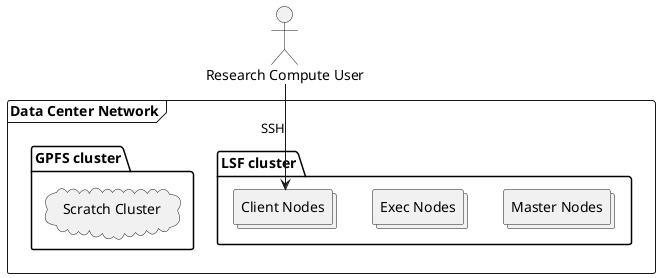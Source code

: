 @startuml
skinparam linetype polyline
skinparam linetype ortho

actor "Research Compute User" as user

frame "Data Center Network" as DC {
  package "LSF cluster" {
    collections "Master Nodes" as master
    collections "Exec Nodes" as exec
    collections "Client Nodes" as client
  }
  package "GPFS cluster" {
    cloud "Scratch Cluster"
  }
}

user -d-> client : SSH

@enduml
